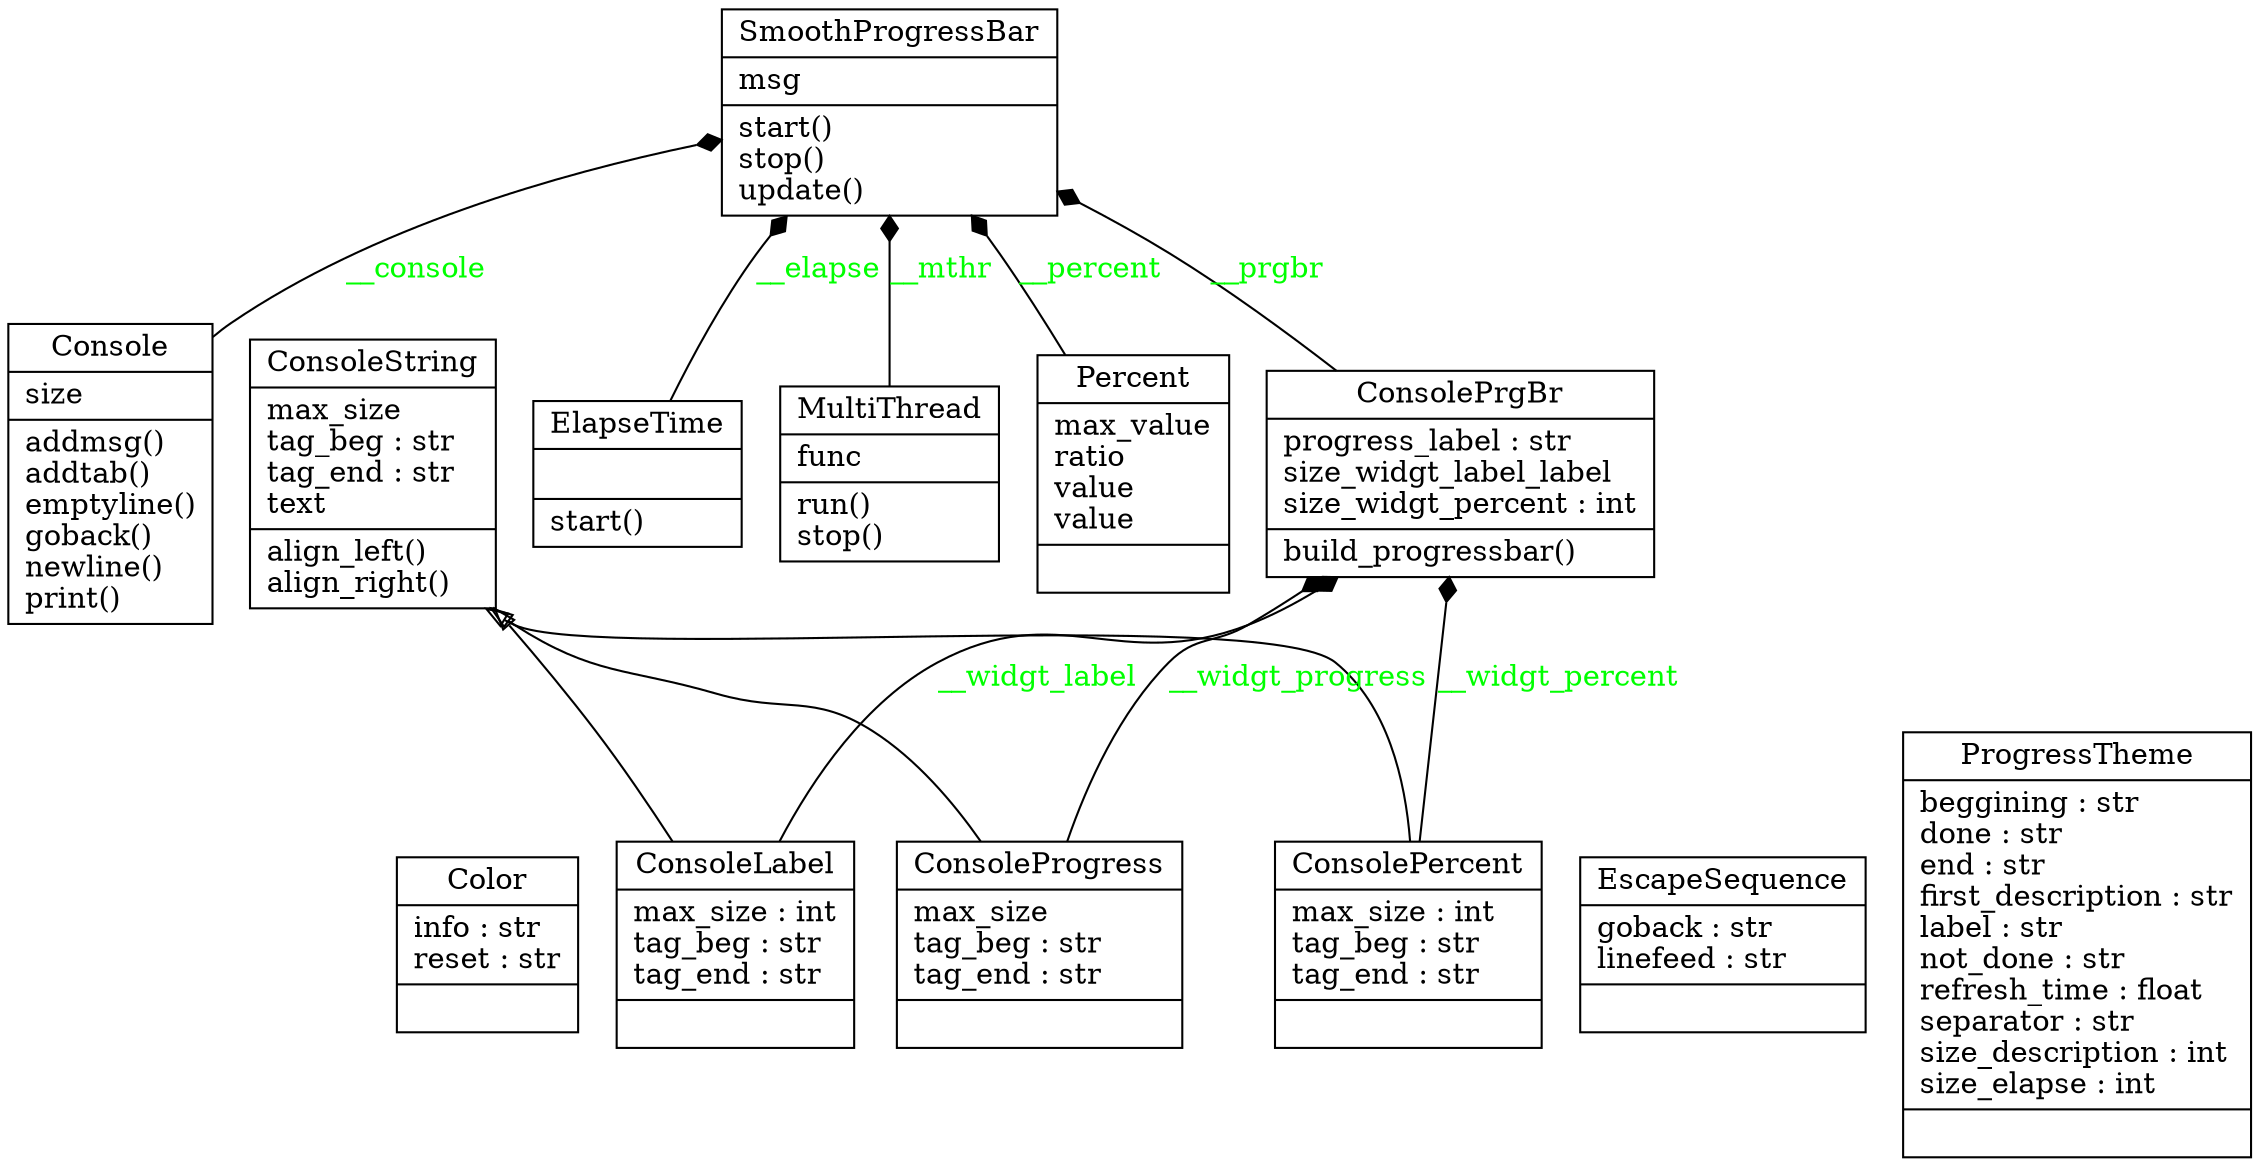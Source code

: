 digraph "classes" {
charset="utf-8"
rankdir=BT
"0" [label="{Color|info : str\lreset : str\l|}", shape="record"];
"1" [label="{Console|size\l|addmsg()\laddtab()\lemptyline()\lgoback()\lnewline()\lprint()\l}", shape="record"];
"2" [label="{ConsoleLabel|max_size : int\ltag_beg : str\ltag_end : str\l|}", shape="record"];
"3" [label="{ConsolePercent|max_size : int\ltag_beg : str\ltag_end : str\l|}", shape="record"];
"4" [label="{ConsolePrgBr|progress_label : str\lsize_widgt_label_label\lsize_widgt_percent : int\l|build_progressbar()\l}", shape="record"];
"5" [label="{ConsoleProgress|max_size\ltag_beg : str\ltag_end : str\l|}", shape="record"];
"6" [label="{ConsoleString|max_size\ltag_beg : str\ltag_end : str\ltext\l|align_left()\lalign_right()\l}", shape="record"];
"7" [label="{ElapseTime|\l|start()\l}", shape="record"];
"8" [label="{EscapeSequence|goback : str\llinefeed : str\l|}", shape="record"];
"9" [label="{MultiThread|func\l|run()\lstop()\l}", shape="record"];
"10" [label="{Percent|max_value\lratio\lvalue\lvalue\l|}", shape="record"];
"11" [label="{ProgressTheme|beggining : str\ldone : str\lend : str\lfirst_description : str\llabel : str\lnot_done : str\lrefresh_time : float\lseparator : str\lsize_description : int\lsize_elapse : int\l|}", shape="record"];
"12" [label="{SmoothProgressBar|msg\l|start()\lstop()\lupdate()\l}", shape="record"];
"2" -> "6" [arrowhead="empty", arrowtail="none"];
"3" -> "6" [arrowhead="empty", arrowtail="none"];
"5" -> "6" [arrowhead="empty", arrowtail="none"];
"1" -> "12" [arrowhead="diamond", arrowtail="none", fontcolor="green", label="__console", style="solid"];
"2" -> "4" [arrowhead="diamond", arrowtail="none", fontcolor="green", label="__widgt_label", style="solid"];
"3" -> "4" [arrowhead="diamond", arrowtail="none", fontcolor="green", label="__widgt_percent", style="solid"];
"4" -> "12" [arrowhead="diamond", arrowtail="none", fontcolor="green", label="__prgbr", style="solid"];
"5" -> "4" [arrowhead="diamond", arrowtail="none", fontcolor="green", label="__widgt_progress", style="solid"];
"7" -> "12" [arrowhead="diamond", arrowtail="none", fontcolor="green", label="__elapse", style="solid"];
"9" -> "12" [arrowhead="diamond", arrowtail="none", fontcolor="green", label="__mthr", style="solid"];
"10" -> "12" [arrowhead="diamond", arrowtail="none", fontcolor="green", label="__percent", style="solid"];
}
